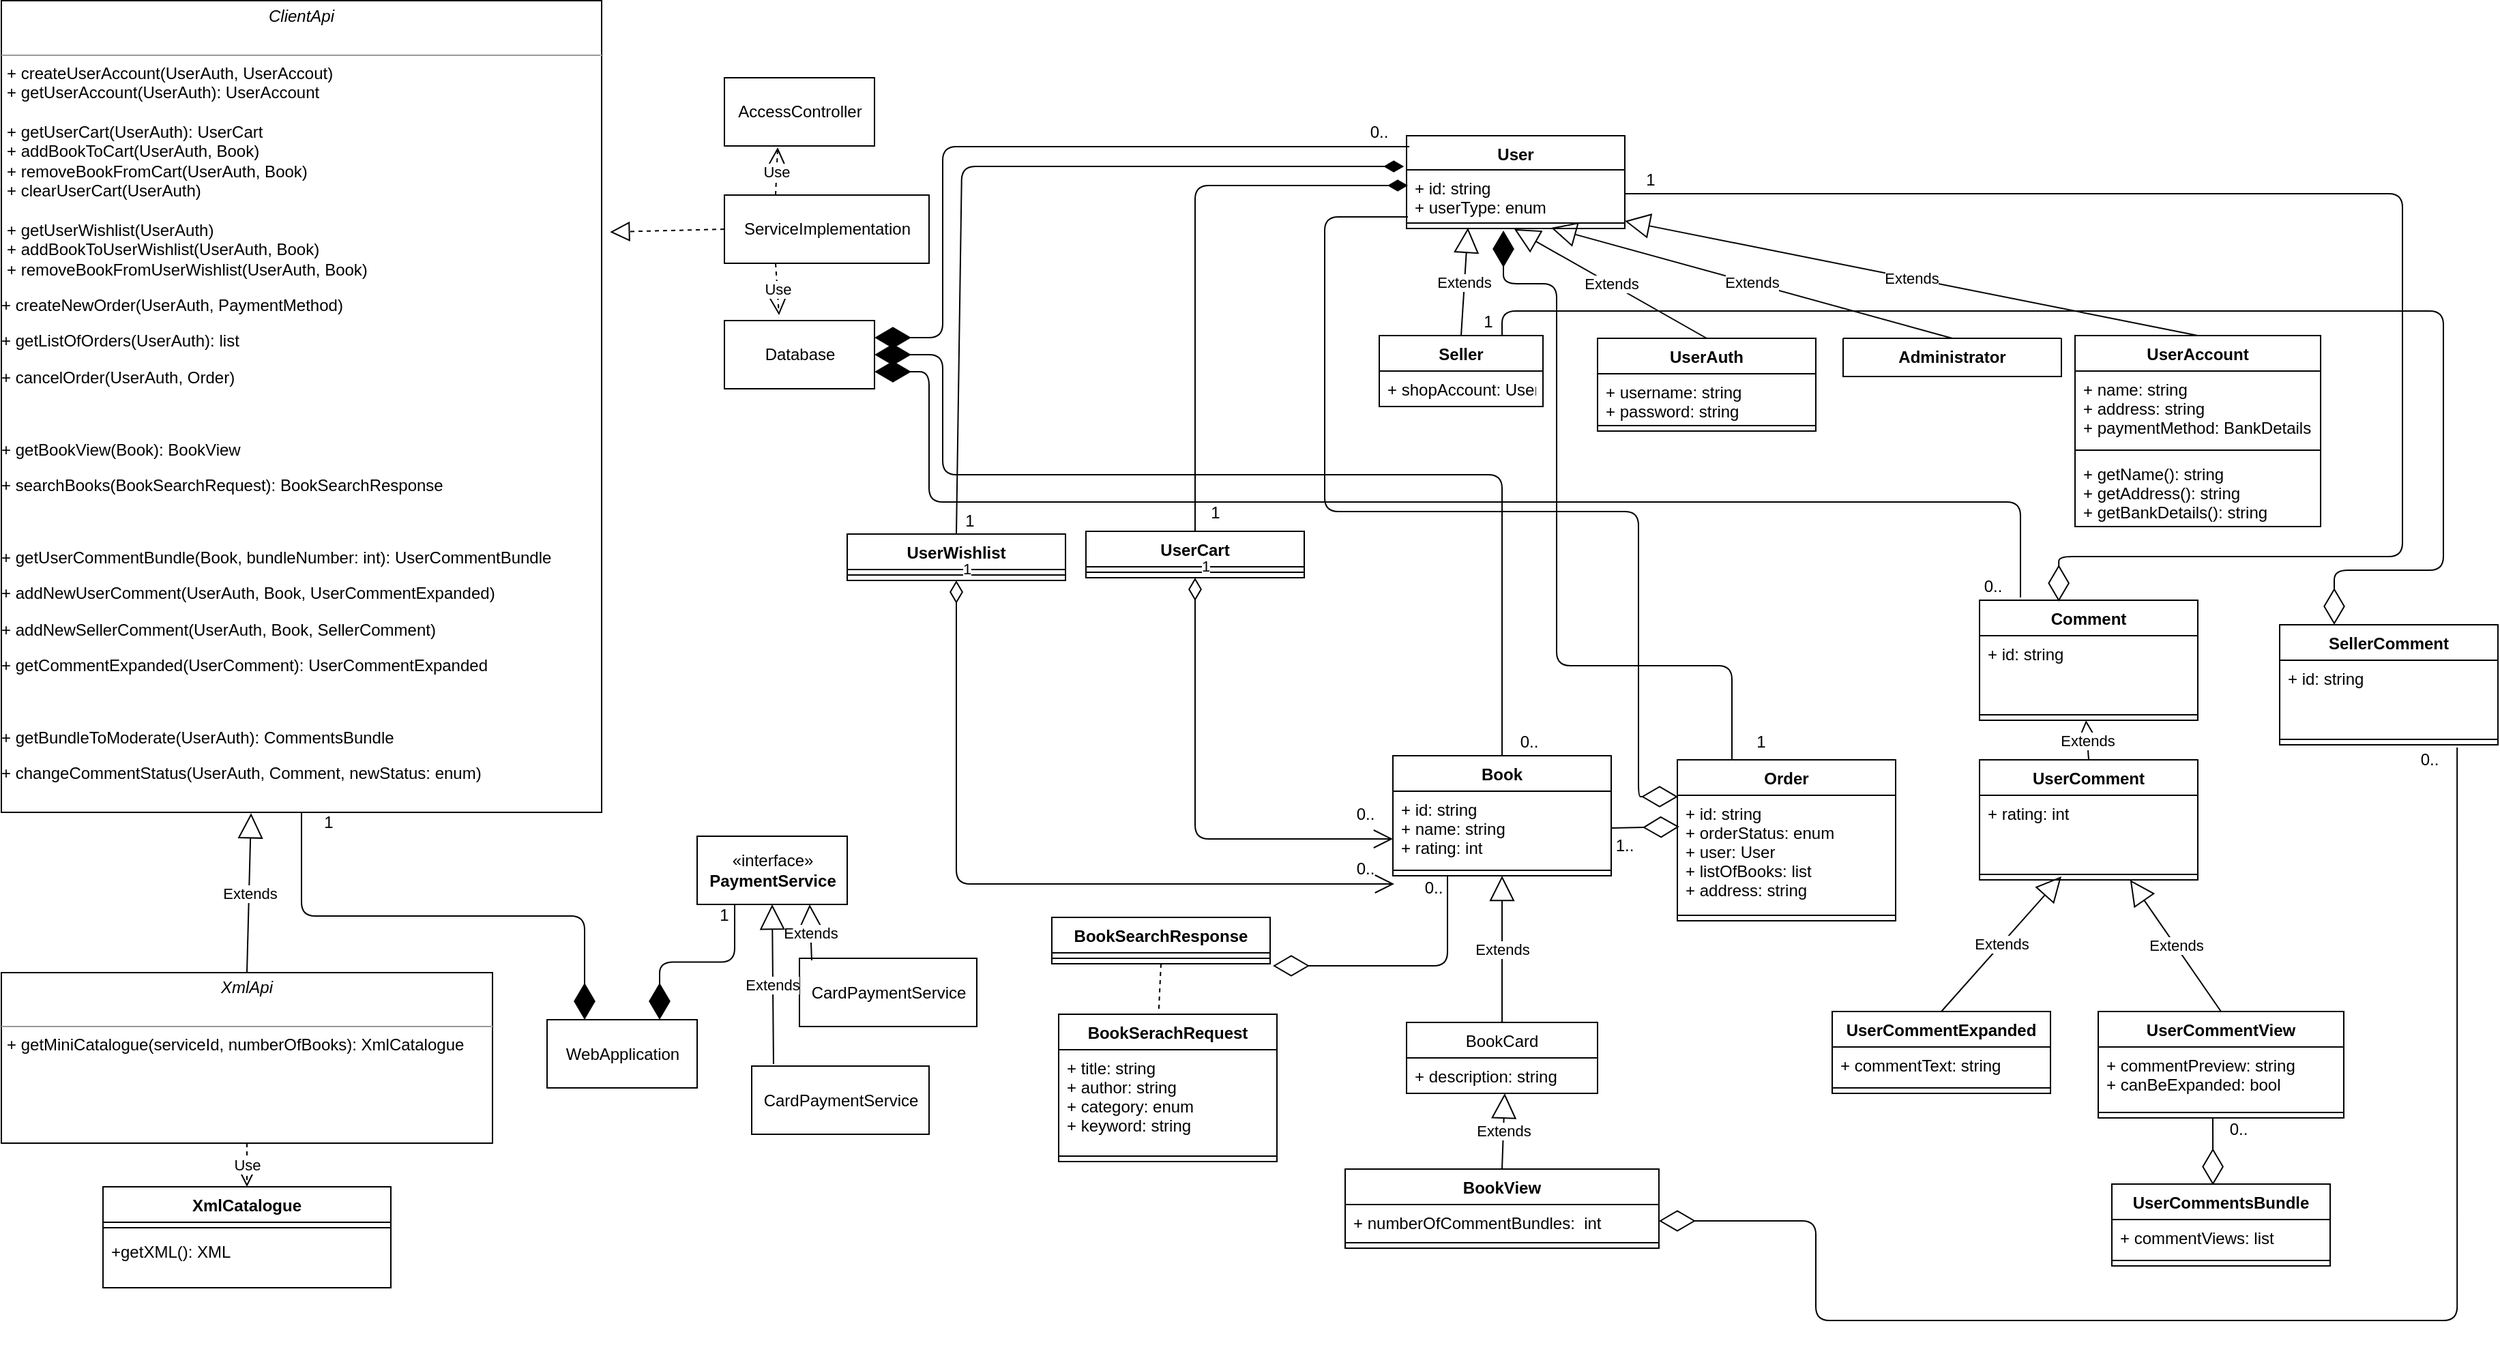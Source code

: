<mxfile version="10.5.9" type="device"><diagram name="Page-1" id="c4acf3e9-155e-7222-9cf6-157b1a14988f"><mxGraphModel dx="2177" dy="759" grid="1" gridSize="10" guides="1" tooltips="1" connect="1" arrows="1" fold="1" page="1" pageScale="1" pageWidth="850" pageHeight="1100" background="#ffffff" math="0" shadow="0"><root><mxCell id="0"/><mxCell id="1" parent="0"/><mxCell id="MMxnJ2Wg02DuiwU2Z0UI-1" value="User" style="swimlane;fontStyle=1;align=center;verticalAlign=top;childLayout=stackLayout;horizontal=1;startSize=25;horizontalStack=0;resizeParent=1;resizeParentMax=0;resizeLast=0;collapsible=1;marginBottom=0;" parent="1" vertex="1"><mxGeometry x="520" y="111.5" width="160" height="68" as="geometry"/></mxCell><mxCell id="MMxnJ2Wg02DuiwU2Z0UI-2" value="+ id: string&#10;+ userType: enum&#10;" style="text;strokeColor=none;fillColor=none;align=left;verticalAlign=top;spacingLeft=4;spacingRight=4;overflow=hidden;rotatable=0;points=[[0,0.5],[1,0.5]];portConstraint=eastwest;" parent="MMxnJ2Wg02DuiwU2Z0UI-1" vertex="1"><mxGeometry y="25" width="160" height="35" as="geometry"/></mxCell><mxCell id="MMxnJ2Wg02DuiwU2Z0UI-3" value="" style="line;strokeWidth=1;fillColor=none;align=left;verticalAlign=middle;spacingTop=-1;spacingLeft=3;spacingRight=3;rotatable=0;labelPosition=right;points=[];portConstraint=eastwest;" parent="MMxnJ2Wg02DuiwU2Z0UI-1" vertex="1"><mxGeometry y="60" width="160" height="8" as="geometry"/></mxCell><mxCell id="MMxnJ2Wg02DuiwU2Z0UI-5" value="UserAccount" style="swimlane;fontStyle=1;align=center;verticalAlign=top;childLayout=stackLayout;horizontal=1;startSize=26;horizontalStack=0;resizeParent=1;resizeParentMax=0;resizeLast=0;collapsible=1;marginBottom=0;" parent="1" vertex="1"><mxGeometry x="1010" y="258" width="180" height="140" as="geometry"/></mxCell><mxCell id="MMxnJ2Wg02DuiwU2Z0UI-6" value="+ name: string&#10;+ address: string&#10;+ paymentMethod: BankDetails&#10;" style="text;strokeColor=none;fillColor=none;align=left;verticalAlign=top;spacingLeft=4;spacingRight=4;overflow=hidden;rotatable=0;points=[[0,0.5],[1,0.5]];portConstraint=eastwest;" parent="MMxnJ2Wg02DuiwU2Z0UI-5" vertex="1"><mxGeometry y="26" width="180" height="54" as="geometry"/></mxCell><mxCell id="MMxnJ2Wg02DuiwU2Z0UI-7" value="" style="line;strokeWidth=1;fillColor=none;align=left;verticalAlign=middle;spacingTop=-1;spacingLeft=3;spacingRight=3;rotatable=0;labelPosition=right;points=[];portConstraint=eastwest;" parent="MMxnJ2Wg02DuiwU2Z0UI-5" vertex="1"><mxGeometry y="80" width="180" height="8" as="geometry"/></mxCell><mxCell id="MMxnJ2Wg02DuiwU2Z0UI-8" value="+ getName(): string&#10;+ getAddress(): string&#10;+ getBankDetails(): string&#10;" style="text;strokeColor=none;fillColor=none;align=left;verticalAlign=top;spacingLeft=4;spacingRight=4;overflow=hidden;rotatable=0;points=[[0,0.5],[1,0.5]];portConstraint=eastwest;" parent="MMxnJ2Wg02DuiwU2Z0UI-5" vertex="1"><mxGeometry y="88" width="180" height="52" as="geometry"/></mxCell><mxCell id="MMxnJ2Wg02DuiwU2Z0UI-9" value="Extends" style="endArrow=block;endSize=16;endFill=0;html=1;exitX=0.5;exitY=0;exitDx=0;exitDy=0;" parent="1" source="MMxnJ2Wg02DuiwU2Z0UI-22" edge="1"><mxGeometry width="160" relative="1" as="geometry"><mxPoint x="360" y="200" as="sourcePoint"/><mxPoint x="599" y="180" as="targetPoint"/></mxGeometry></mxCell><mxCell id="MMxnJ2Wg02DuiwU2Z0UI-22" value="UserAuth" style="swimlane;fontStyle=1;align=center;verticalAlign=top;childLayout=stackLayout;horizontal=1;startSize=26;horizontalStack=0;resizeParent=1;resizeParentMax=0;resizeLast=0;collapsible=1;marginBottom=0;" parent="1" vertex="1"><mxGeometry x="660" y="260" width="160" height="68" as="geometry"/></mxCell><mxCell id="MMxnJ2Wg02DuiwU2Z0UI-23" value="+ username: string&#10;+ password: string&#10;" style="text;strokeColor=none;fillColor=none;align=left;verticalAlign=top;spacingLeft=4;spacingRight=4;overflow=hidden;rotatable=0;points=[[0,0.5],[1,0.5]];portConstraint=eastwest;" parent="MMxnJ2Wg02DuiwU2Z0UI-22" vertex="1"><mxGeometry y="26" width="160" height="34" as="geometry"/></mxCell><mxCell id="MMxnJ2Wg02DuiwU2Z0UI-24" value="" style="line;strokeWidth=1;fillColor=none;align=left;verticalAlign=middle;spacingTop=-1;spacingLeft=3;spacingRight=3;rotatable=0;labelPosition=right;points=[];portConstraint=eastwest;" parent="MMxnJ2Wg02DuiwU2Z0UI-22" vertex="1"><mxGeometry y="60" width="160" height="8" as="geometry"/></mxCell><mxCell id="MMxnJ2Wg02DuiwU2Z0UI-26" value="&lt;p style=&quot;margin: 0px ; margin-top: 4px ; text-align: center&quot;&gt;&lt;i&gt;ClientApi&lt;/i&gt;&lt;/p&gt;&lt;br&gt;&lt;hr size=&quot;1&quot;&gt;&lt;p style=&quot;margin: 0px ; margin-left: 4px&quot;&gt;+ createUserAccount(UserAuth, UserAccout)&lt;/p&gt;&lt;p style=&quot;margin: 0px ; margin-left: 4px&quot;&gt;+ getUserAccount(UserAuth): UserAccount&lt;br&gt;&lt;br&gt;&lt;/p&gt;&lt;p style=&quot;margin: 0px ; margin-left: 4px&quot;&gt;+ getUserCart(UserAuth): UserCart&lt;/p&gt;&lt;p style=&quot;margin: 0px ; margin-left: 4px&quot;&gt;+ addBookToCart(UserAuth, Book)&lt;/p&gt;&lt;p style=&quot;margin: 0px ; margin-left: 4px&quot;&gt;+ removeBookFromCart(UserAuth, Book)&lt;/p&gt;&lt;p style=&quot;margin: 0px ; margin-left: 4px&quot;&gt;+ clearUserCart(UserAuth)&lt;/p&gt;&lt;p style=&quot;margin: 0px ; margin-left: 4px&quot;&gt;&lt;br&gt;&lt;/p&gt;&lt;p style=&quot;margin: 0px ; margin-left: 4px&quot;&gt;+ getUserWishlist(UserAuth)&lt;/p&gt;&lt;p style=&quot;margin: 0px ; margin-left: 4px&quot;&gt;&lt;span&gt;+ addBookToUserWishlist(UserAuth, Book)&lt;/span&gt;&lt;/p&gt;&lt;p style=&quot;margin: 0px ; margin-left: 4px&quot;&gt;&lt;span&gt;+ removeBookFromUserWishlis&lt;/span&gt;&lt;span&gt;t&lt;/span&gt;&lt;span&gt;(UserAuth, Book)&lt;/span&gt;&lt;/p&gt;&lt;p&gt;+ createNewOrder(UserAuth, PaymentMethod)&lt;/p&gt;&lt;p&gt;+ getListOfOrders(UserAuth): li&lt;span&gt;st&lt;/span&gt;&lt;/p&gt;&lt;p&gt;&lt;span&gt;+ cancelOrder(UserAuth, Order)&lt;/span&gt;&lt;/p&gt;&lt;p&gt;&lt;br&gt;&lt;/p&gt;&lt;p&gt;+ getBookView(Book): BookView&lt;/p&gt;&lt;p&gt;&lt;span&gt;+ searchBooks(BookSearchRequest): BookSearchResponse&lt;/span&gt;&lt;br&gt;&lt;/p&gt;&lt;p&gt;&lt;br&gt;&lt;/p&gt;&lt;p&gt;+ getUserCommentBundle(Book, bundleNumber: int): UserCommentBundle&lt;/p&gt;&lt;p&gt;+ addNewUserComment(UserAuth, Book, UserCommentExpanded)&lt;/p&gt;&lt;p&gt;+ addNewSellerComment(UserAuth, Book, SellerComment)&lt;/p&gt;&lt;p&gt;+ getCommentExpanded(UserComment): UserCommentExpanded&lt;/p&gt;&lt;p&gt;&lt;br&gt;&lt;/p&gt;&lt;p&gt;+ getBundleToModerate(UserAuth): CommentsBundle&lt;/p&gt;&lt;p&gt;+ changeCommentStatus(UserAuth, Comment, newStatus: enum)&lt;/p&gt;&lt;p&gt;&lt;br&gt;&lt;/p&gt;&lt;p&gt;+ addBookToCatalogue(SellerToken, BookCard)&lt;/p&gt;" style="verticalAlign=top;align=left;overflow=fill;fontSize=12;fontFamily=Helvetica;html=1;" parent="1" vertex="1"><mxGeometry x="-510" y="12.5" width="440" height="595" as="geometry"/></mxCell><mxCell id="MMxnJ2Wg02DuiwU2Z0UI-27" value="Book" style="swimlane;fontStyle=1;align=center;verticalAlign=top;childLayout=stackLayout;horizontal=1;startSize=26;horizontalStack=0;resizeParent=1;resizeParentMax=0;resizeLast=0;collapsible=1;marginBottom=0;" parent="1" vertex="1"><mxGeometry x="510" y="566" width="160" height="88" as="geometry"/></mxCell><mxCell id="MMxnJ2Wg02DuiwU2Z0UI-28" value="+ id: string&#10;+ name: string&#10;+ rating: int" style="text;strokeColor=none;fillColor=none;align=left;verticalAlign=top;spacingLeft=4;spacingRight=4;overflow=hidden;rotatable=0;points=[[0,0.5],[1,0.5]];portConstraint=eastwest;" parent="MMxnJ2Wg02DuiwU2Z0UI-27" vertex="1"><mxGeometry y="26" width="160" height="54" as="geometry"/></mxCell><mxCell id="MMxnJ2Wg02DuiwU2Z0UI-29" value="" style="line;strokeWidth=1;fillColor=none;align=left;verticalAlign=middle;spacingTop=-1;spacingLeft=3;spacingRight=3;rotatable=0;labelPosition=right;points=[];portConstraint=eastwest;" parent="MMxnJ2Wg02DuiwU2Z0UI-27" vertex="1"><mxGeometry y="80" width="160" height="8" as="geometry"/></mxCell><mxCell id="MMxnJ2Wg02DuiwU2Z0UI-31" value="UserCart" style="swimlane;fontStyle=1;align=center;verticalAlign=top;childLayout=stackLayout;horizontal=1;startSize=26;horizontalStack=0;resizeParent=1;resizeParentMax=0;resizeLast=0;collapsible=1;marginBottom=0;" parent="1" vertex="1"><mxGeometry x="285" y="401.5" width="160" height="34" as="geometry"/></mxCell><mxCell id="MMxnJ2Wg02DuiwU2Z0UI-33" value="" style="line;strokeWidth=1;fillColor=none;align=left;verticalAlign=middle;spacingTop=-1;spacingLeft=3;spacingRight=3;rotatable=0;labelPosition=right;points=[];portConstraint=eastwest;" parent="MMxnJ2Wg02DuiwU2Z0UI-31" vertex="1"><mxGeometry y="26" width="160" height="8" as="geometry"/></mxCell><mxCell id="MMxnJ2Wg02DuiwU2Z0UI-35" value="BookView" style="swimlane;fontStyle=1;align=center;verticalAlign=top;childLayout=stackLayout;horizontal=1;startSize=26;horizontalStack=0;resizeParent=1;resizeParentMax=0;resizeLast=0;collapsible=1;marginBottom=0;" parent="1" vertex="1"><mxGeometry x="475" y="869" width="230" height="58" as="geometry"/></mxCell><mxCell id="MMxnJ2Wg02DuiwU2Z0UI-36" value="+ numberOfCommentBundles:  int&#10;" style="text;strokeColor=none;fillColor=none;align=left;verticalAlign=top;spacingLeft=4;spacingRight=4;overflow=hidden;rotatable=0;points=[[0,0.5],[1,0.5]];portConstraint=eastwest;" parent="MMxnJ2Wg02DuiwU2Z0UI-35" vertex="1"><mxGeometry y="26" width="230" height="24" as="geometry"/></mxCell><mxCell id="MMxnJ2Wg02DuiwU2Z0UI-37" value="" style="line;strokeWidth=1;fillColor=none;align=left;verticalAlign=middle;spacingTop=-1;spacingLeft=3;spacingRight=3;rotatable=0;labelPosition=right;points=[];portConstraint=eastwest;" parent="MMxnJ2Wg02DuiwU2Z0UI-35" vertex="1"><mxGeometry y="50" width="230" height="8" as="geometry"/></mxCell><mxCell id="MMxnJ2Wg02DuiwU2Z0UI-39" value="Extends" style="endArrow=block;endSize=16;endFill=0;html=1;exitX=0.5;exitY=0;exitDx=0;exitDy=0;" parent="1" source="MMxnJ2Wg02DuiwU2Z0UI-5" edge="1"><mxGeometry width="160" relative="1" as="geometry"><mxPoint x="690" y="141.5" as="sourcePoint"/><mxPoint x="680" y="174" as="targetPoint"/></mxGeometry></mxCell><mxCell id="MMxnJ2Wg02DuiwU2Z0UI-41" value="Extends" style="endArrow=block;endSize=16;endFill=0;html=1;entryX=0.5;entryY=1;entryDx=0;entryDy=0;exitX=0.5;exitY=0;exitDx=0;exitDy=0;" parent="1" source="oqZA8oeO_szLCkgXAvqt-63" target="MMxnJ2Wg02DuiwU2Z0UI-27" edge="1"><mxGeometry width="160" relative="1" as="geometry"><mxPoint x="715" y="869" as="sourcePoint"/><mxPoint x="590" y="707" as="targetPoint"/></mxGeometry></mxCell><mxCell id="MMxnJ2Wg02DuiwU2Z0UI-52" value="1" style="endArrow=open;html=1;endSize=12;startArrow=diamondThin;startSize=14;startFill=0;edgeStyle=orthogonalEdgeStyle;align=left;verticalAlign=bottom;exitX=0.5;exitY=1;exitDx=0;exitDy=0;entryX=0;entryY=0.648;entryDx=0;entryDy=0;entryPerimeter=0;" parent="1" source="MMxnJ2Wg02DuiwU2Z0UI-31" target="MMxnJ2Wg02DuiwU2Z0UI-28" edge="1"><mxGeometry x="-1" y="3" relative="1" as="geometry"><mxPoint x="369" y="479" as="sourcePoint"/><mxPoint x="510" y="650" as="targetPoint"/><Array as="points"><mxPoint x="365" y="627"/></Array></mxGeometry></mxCell><mxCell id="MMxnJ2Wg02DuiwU2Z0UI-60" value="BookSerachRequest" style="swimlane;fontStyle=1;align=center;verticalAlign=top;childLayout=stackLayout;horizontal=1;startSize=26;horizontalStack=0;resizeParent=1;resizeParentMax=0;resizeLast=0;collapsible=1;marginBottom=0;" parent="1" vertex="1"><mxGeometry x="265" y="755.5" width="160" height="108" as="geometry"/></mxCell><mxCell id="MMxnJ2Wg02DuiwU2Z0UI-61" value="+ title: string&#10;+ author: string&#10;+ category: enum&#10;+ keyword: string" style="text;strokeColor=none;fillColor=none;align=left;verticalAlign=top;spacingLeft=4;spacingRight=4;overflow=hidden;rotatable=0;points=[[0,0.5],[1,0.5]];portConstraint=eastwest;" parent="MMxnJ2Wg02DuiwU2Z0UI-60" vertex="1"><mxGeometry y="26" width="160" height="74" as="geometry"/></mxCell><mxCell id="MMxnJ2Wg02DuiwU2Z0UI-62" value="" style="line;strokeWidth=1;fillColor=none;align=left;verticalAlign=middle;spacingTop=-1;spacingLeft=3;spacingRight=3;rotatable=0;labelPosition=right;points=[];portConstraint=eastwest;" parent="MMxnJ2Wg02DuiwU2Z0UI-60" vertex="1"><mxGeometry y="100" width="160" height="8" as="geometry"/></mxCell><mxCell id="oqZA8oeO_szLCkgXAvqt-1" value="UserCommentsBundle" style="swimlane;fontStyle=1;align=center;verticalAlign=top;childLayout=stackLayout;horizontal=1;startSize=26;horizontalStack=0;resizeParent=1;resizeParentMax=0;resizeLast=0;collapsible=1;marginBottom=0;" parent="1" vertex="1"><mxGeometry x="1037" y="880" width="160" height="60" as="geometry"/></mxCell><mxCell id="oqZA8oeO_szLCkgXAvqt-2" value="+ commentViews: list&#10;&#10;" style="text;strokeColor=none;fillColor=none;align=left;verticalAlign=top;spacingLeft=4;spacingRight=4;overflow=hidden;rotatable=0;points=[[0,0.5],[1,0.5]];portConstraint=eastwest;" parent="oqZA8oeO_szLCkgXAvqt-1" vertex="1"><mxGeometry y="26" width="160" height="26" as="geometry"/></mxCell><mxCell id="oqZA8oeO_szLCkgXAvqt-3" value="" style="line;strokeWidth=1;fillColor=none;align=left;verticalAlign=middle;spacingTop=-1;spacingLeft=3;spacingRight=3;rotatable=0;labelPosition=right;points=[];portConstraint=eastwest;" parent="oqZA8oeO_szLCkgXAvqt-1" vertex="1"><mxGeometry y="52" width="160" height="8" as="geometry"/></mxCell><mxCell id="oqZA8oeO_szLCkgXAvqt-5" value="UserCommentView" style="swimlane;fontStyle=1;align=center;verticalAlign=top;childLayout=stackLayout;horizontal=1;startSize=26;horizontalStack=0;resizeParent=1;resizeParentMax=0;resizeLast=0;collapsible=1;marginBottom=0;" parent="1" vertex="1"><mxGeometry x="1027" y="753.5" width="180" height="78" as="geometry"/></mxCell><mxCell id="oqZA8oeO_szLCkgXAvqt-6" value="+ commentPreview: string&#10;+ canBeExpanded: bool" style="text;strokeColor=none;fillColor=none;align=left;verticalAlign=top;spacingLeft=4;spacingRight=4;overflow=hidden;rotatable=0;points=[[0,0.5],[1,0.5]];portConstraint=eastwest;" parent="oqZA8oeO_szLCkgXAvqt-5" vertex="1"><mxGeometry y="26" width="180" height="44" as="geometry"/></mxCell><mxCell id="oqZA8oeO_szLCkgXAvqt-7" value="" style="line;strokeWidth=1;fillColor=none;align=left;verticalAlign=middle;spacingTop=-1;spacingLeft=3;spacingRight=3;rotatable=0;labelPosition=right;points=[];portConstraint=eastwest;" parent="oqZA8oeO_szLCkgXAvqt-5" vertex="1"><mxGeometry y="70" width="180" height="8" as="geometry"/></mxCell><mxCell id="oqZA8oeO_szLCkgXAvqt-13" value="UserCommentExpanded" style="swimlane;fontStyle=1;align=center;verticalAlign=top;childLayout=stackLayout;horizontal=1;startSize=26;horizontalStack=0;resizeParent=1;resizeParentMax=0;resizeLast=0;collapsible=1;marginBottom=0;glass=0;" parent="1" vertex="1"><mxGeometry x="832" y="753.5" width="160" height="60" as="geometry"/></mxCell><mxCell id="oqZA8oeO_szLCkgXAvqt-14" value="+ commentText: string" style="text;strokeColor=none;fillColor=none;align=left;verticalAlign=top;spacingLeft=4;spacingRight=4;overflow=hidden;rotatable=0;points=[[0,0.5],[1,0.5]];portConstraint=eastwest;" parent="oqZA8oeO_szLCkgXAvqt-13" vertex="1"><mxGeometry y="26" width="160" height="26" as="geometry"/></mxCell><mxCell id="oqZA8oeO_szLCkgXAvqt-15" value="" style="line;strokeWidth=1;fillColor=none;align=left;verticalAlign=middle;spacingTop=-1;spacingLeft=3;spacingRight=3;rotatable=0;labelPosition=right;points=[];portConstraint=eastwest;" parent="oqZA8oeO_szLCkgXAvqt-13" vertex="1"><mxGeometry y="52" width="160" height="8" as="geometry"/></mxCell><mxCell id="oqZA8oeO_szLCkgXAvqt-17" value="Extends" style="endArrow=block;endSize=16;endFill=0;html=1;exitX=0.5;exitY=0;exitDx=0;exitDy=0;entryX=0.375;entryY=0.688;entryDx=0;entryDy=0;entryPerimeter=0;" parent="1" source="oqZA8oeO_szLCkgXAvqt-13" target="oqZA8oeO_szLCkgXAvqt-11" edge="1"><mxGeometry width="160" relative="1" as="geometry"><mxPoint x="202" y="1621" as="sourcePoint"/><mxPoint x="995.755" y="706.5" as="targetPoint"/></mxGeometry></mxCell><mxCell id="oqZA8oeO_szLCkgXAvqt-24" value="BookSearchResponse" style="swimlane;fontStyle=1;align=center;verticalAlign=top;childLayout=stackLayout;horizontal=1;startSize=26;horizontalStack=0;resizeParent=1;resizeParentMax=0;resizeLast=0;collapsible=1;marginBottom=0;glass=0;" parent="1" vertex="1"><mxGeometry x="260" y="684.5" width="160" height="34" as="geometry"/></mxCell><mxCell id="oqZA8oeO_szLCkgXAvqt-26" value="" style="line;strokeWidth=1;fillColor=none;align=left;verticalAlign=middle;spacingTop=-1;spacingLeft=3;spacingRight=3;rotatable=0;labelPosition=right;points=[];portConstraint=eastwest;" parent="oqZA8oeO_szLCkgXAvqt-24" vertex="1"><mxGeometry y="26" width="160" height="8" as="geometry"/></mxCell><mxCell id="oqZA8oeO_szLCkgXAvqt-32" value="Order" style="swimlane;fontStyle=1;align=center;verticalAlign=top;childLayout=stackLayout;horizontal=1;startSize=26;horizontalStack=0;resizeParent=1;resizeParentMax=0;resizeLast=0;collapsible=1;marginBottom=0;" parent="1" vertex="1"><mxGeometry x="718.5" y="569" width="160" height="118" as="geometry"/></mxCell><mxCell id="oqZA8oeO_szLCkgXAvqt-33" value="+ id: string&#10;+ orderStatus: enum&#10;+ user: User&#10;+ listOfBooks: list&#10;+ address: string" style="text;strokeColor=none;fillColor=none;align=left;verticalAlign=top;spacingLeft=4;spacingRight=4;overflow=hidden;rotatable=0;points=[[0,0.5],[1,0.5]];portConstraint=eastwest;" parent="oqZA8oeO_szLCkgXAvqt-32" vertex="1"><mxGeometry y="26" width="160" height="84" as="geometry"/></mxCell><mxCell id="oqZA8oeO_szLCkgXAvqt-34" value="" style="line;strokeWidth=1;fillColor=none;align=left;verticalAlign=middle;spacingTop=-1;spacingLeft=3;spacingRight=3;rotatable=0;labelPosition=right;points=[];portConstraint=eastwest;" parent="oqZA8oeO_szLCkgXAvqt-32" vertex="1"><mxGeometry y="110" width="160" height="8" as="geometry"/></mxCell><mxCell id="oqZA8oeO_szLCkgXAvqt-38" value="UserWishlist" style="swimlane;fontStyle=1;align=center;verticalAlign=top;childLayout=stackLayout;horizontal=1;startSize=26;horizontalStack=0;resizeParent=1;resizeParentMax=0;resizeLast=0;collapsible=1;marginBottom=0;" parent="1" vertex="1"><mxGeometry x="110" y="403.5" width="160" height="34" as="geometry"/></mxCell><mxCell id="oqZA8oeO_szLCkgXAvqt-40" value="" style="line;strokeWidth=1;fillColor=none;align=left;verticalAlign=middle;spacingTop=-1;spacingLeft=3;spacingRight=3;rotatable=0;labelPosition=right;points=[];portConstraint=eastwest;" parent="oqZA8oeO_szLCkgXAvqt-38" vertex="1"><mxGeometry y="26" width="160" height="8" as="geometry"/></mxCell><mxCell id="oqZA8oeO_szLCkgXAvqt-43" value="1" style="endArrow=open;html=1;endSize=12;startArrow=diamondThin;startSize=14;startFill=0;edgeStyle=orthogonalEdgeStyle;align=left;verticalAlign=bottom;exitX=0.5;exitY=1;exitDx=0;exitDy=0;entryX=0.006;entryY=0.115;entryDx=0;entryDy=0;entryPerimeter=0;" parent="1" source="oqZA8oeO_szLCkgXAvqt-38" edge="1"><mxGeometry x="-1" y="3" relative="1" as="geometry"><mxPoint x="193" y="484" as="sourcePoint"/><mxPoint x="511" y="660" as="targetPoint"/><Array as="points"><mxPoint x="190" y="660"/></Array></mxGeometry></mxCell><mxCell id="oqZA8oeO_szLCkgXAvqt-44" value="Administrator" style="swimlane;fontStyle=1;align=center;verticalAlign=top;childLayout=stackLayout;horizontal=1;startSize=0;horizontalStack=0;resizeParent=1;resizeParentMax=0;resizeLast=0;collapsible=1;marginBottom=0;glass=0;" parent="1" vertex="1"><mxGeometry x="840" y="260" width="160" height="28" as="geometry"/></mxCell><mxCell id="oqZA8oeO_szLCkgXAvqt-48" value="Extends" style="endArrow=block;endSize=16;endFill=0;html=1;exitX=0.5;exitY=0;exitDx=0;exitDy=0;entryX=0.663;entryY=1;entryDx=0;entryDy=0;entryPerimeter=0;" parent="1" source="oqZA8oeO_szLCkgXAvqt-44" edge="1"><mxGeometry width="160" relative="1" as="geometry"><mxPoint x="900.143" y="161.571" as="sourcePoint"/><mxPoint x="626" y="179" as="targetPoint"/></mxGeometry></mxCell><mxCell id="oqZA8oeO_szLCkgXAvqt-50" value="Seller" style="swimlane;fontStyle=1;align=center;verticalAlign=top;childLayout=stackLayout;horizontal=1;startSize=26;horizontalStack=0;resizeParent=1;resizeParentMax=0;resizeLast=0;collapsible=1;marginBottom=0;glass=0;" parent="1" vertex="1"><mxGeometry x="500" y="258" width="120" height="52" as="geometry"/></mxCell><mxCell id="oqZA8oeO_szLCkgXAvqt-51" value="+ shopAccount: User" style="text;strokeColor=none;fillColor=none;align=left;verticalAlign=top;spacingLeft=4;spacingRight=4;overflow=hidden;rotatable=0;points=[[0,0.5],[1,0.5]];portConstraint=eastwest;" parent="oqZA8oeO_szLCkgXAvqt-50" vertex="1"><mxGeometry y="26" width="120" height="26" as="geometry"/></mxCell><mxCell id="oqZA8oeO_szLCkgXAvqt-58" value="Extends" style="endArrow=block;endSize=16;endFill=0;html=1;exitX=0.5;exitY=0;exitDx=0;exitDy=0;entryX=0.281;entryY=1;entryDx=0;entryDy=0;entryPerimeter=0;" parent="1" source="oqZA8oeO_szLCkgXAvqt-50" edge="1"><mxGeometry width="160" relative="1" as="geometry"><mxPoint x="874.429" y="174.429" as="sourcePoint"/><mxPoint x="565" y="179" as="targetPoint"/></mxGeometry></mxCell><mxCell id="oqZA8oeO_szLCkgXAvqt-63" value="BookCard" style="swimlane;fontStyle=0;childLayout=stackLayout;horizontal=1;startSize=26;fillColor=none;horizontalStack=0;resizeParent=1;resizeParentMax=0;resizeLast=0;collapsible=1;marginBottom=0;glass=0;" parent="1" vertex="1"><mxGeometry x="520" y="761.5" width="140" height="52" as="geometry"/></mxCell><mxCell id="oqZA8oeO_szLCkgXAvqt-64" value="+ description: string" style="text;strokeColor=none;fillColor=none;align=left;verticalAlign=top;spacingLeft=4;spacingRight=4;overflow=hidden;rotatable=0;points=[[0,0.5],[1,0.5]];portConstraint=eastwest;" parent="oqZA8oeO_szLCkgXAvqt-63" vertex="1"><mxGeometry y="26" width="140" height="26" as="geometry"/></mxCell><mxCell id="oqZA8oeO_szLCkgXAvqt-68" value="Extends" style="endArrow=block;endSize=16;endFill=0;html=1;entryX=0.514;entryY=1;entryDx=0;entryDy=0;exitX=0.5;exitY=0;exitDx=0;exitDy=0;entryPerimeter=0;" parent="1" source="MMxnJ2Wg02DuiwU2Z0UI-35" target="oqZA8oeO_szLCkgXAvqt-64" edge="1"><mxGeometry width="160" relative="1" as="geometry"><mxPoint x="675.143" y="750.857" as="sourcePoint"/><mxPoint x="809.429" y="753.714" as="targetPoint"/></mxGeometry></mxCell><mxCell id="oqZA8oeO_szLCkgXAvqt-69" value="" style="endArrow=diamondThin;endFill=1;endSize=12;html=1;exitX=0.5;exitY=0;exitDx=0;exitDy=0;entryX=-0.012;entryY=-0.071;entryDx=0;entryDy=0;entryPerimeter=0;" parent="1" source="oqZA8oeO_szLCkgXAvqt-38" target="MMxnJ2Wg02DuiwU2Z0UI-2" edge="1"><mxGeometry width="160" relative="1" as="geometry"><mxPoint x="120" y="180" as="sourcePoint"/><mxPoint x="280" y="180" as="targetPoint"/><Array as="points"><mxPoint x="194" y="134"/></Array></mxGeometry></mxCell><mxCell id="oqZA8oeO_szLCkgXAvqt-70" value="" style="endArrow=diamondThin;endFill=1;endSize=12;html=1;entryX=0.004;entryY=0.268;entryDx=0;entryDy=0;entryPerimeter=0;" parent="1" edge="1"><mxGeometry width="160" relative="1" as="geometry"><mxPoint x="365" y="402" as="sourcePoint"/><mxPoint x="521" y="148" as="targetPoint"/><Array as="points"><mxPoint x="365" y="148"/></Array></mxGeometry></mxCell><mxCell id="oqZA8oeO_szLCkgXAvqt-72" value="&lt;p style=&quot;margin: 0px ; margin-top: 4px ; text-align: center&quot;&gt;&lt;i&gt;XmlApi&lt;/i&gt;&lt;/p&gt;&lt;br&gt;&lt;hr size=&quot;1&quot;&gt;&lt;p style=&quot;margin: 0px ; margin-left: 4px&quot;&gt;+ getMiniCatalogue(serviceId, numberOfBooks): XmlCatalogue&lt;br&gt;&lt;/p&gt;" style="verticalAlign=top;align=left;overflow=fill;fontSize=12;fontFamily=Helvetica;html=1;" parent="1" vertex="1"><mxGeometry x="-510" y="725" width="360" height="125" as="geometry"/></mxCell><mxCell id="oqZA8oeO_szLCkgXAvqt-74" value="XmlCatalogue" style="swimlane;fontStyle=1;align=center;verticalAlign=top;childLayout=stackLayout;horizontal=1;startSize=26;horizontalStack=0;resizeParent=1;resizeParentMax=0;resizeLast=0;collapsible=1;marginBottom=0;glass=0;" parent="1" vertex="1"><mxGeometry x="-435.5" y="882" width="211" height="74" as="geometry"/></mxCell><mxCell id="oqZA8oeO_szLCkgXAvqt-76" value="" style="line;strokeWidth=1;fillColor=none;align=left;verticalAlign=middle;spacingTop=-1;spacingLeft=3;spacingRight=3;rotatable=0;labelPosition=right;points=[];portConstraint=eastwest;" parent="oqZA8oeO_szLCkgXAvqt-74" vertex="1"><mxGeometry y="26" width="211" height="8" as="geometry"/></mxCell><mxCell id="oqZA8oeO_szLCkgXAvqt-77" value="+getXML(): XML&#10;" style="text;strokeColor=none;fillColor=none;align=left;verticalAlign=top;spacingLeft=4;spacingRight=4;overflow=hidden;rotatable=0;points=[[0,0.5],[1,0.5]];portConstraint=eastwest;" parent="oqZA8oeO_szLCkgXAvqt-74" vertex="1"><mxGeometry y="34" width="211" height="40" as="geometry"/></mxCell><mxCell id="ISs5pw6QFzAjn_mwYqbG-2" value="Database" style="html=1;" parent="1" vertex="1"><mxGeometry x="20" y="247" width="110" height="50" as="geometry"/></mxCell><mxCell id="ISs5pw6QFzAjn_mwYqbG-3" value="AccessController" style="html=1;" parent="1" vertex="1"><mxGeometry x="20" y="69" width="110" height="50" as="geometry"/></mxCell><mxCell id="ISs5pw6QFzAjn_mwYqbG-7" value="ServiceImplementation" style="html=1;" parent="1" vertex="1"><mxGeometry x="20" y="155" width="150" height="50" as="geometry"/></mxCell><mxCell id="FZvcIPt-5DXYOZ_6OptT-1" value="" style="endArrow=none;dashed=1;html=1;entryX=0.5;entryY=1;entryDx=0;entryDy=0;exitX=0.459;exitY=-0.037;exitDx=0;exitDy=0;exitPerimeter=0;" edge="1" parent="1" source="MMxnJ2Wg02DuiwU2Z0UI-60" target="oqZA8oeO_szLCkgXAvqt-24"><mxGeometry width="50" height="50" relative="1" as="geometry"><mxPoint x="250" y="850" as="sourcePoint"/><mxPoint x="333" y="747" as="targetPoint"/></mxGeometry></mxCell><mxCell id="FZvcIPt-5DXYOZ_6OptT-3" value="" style="endArrow=diamondThin;endFill=0;endSize=24;html=1;entryX=0.463;entryY=0.012;entryDx=0;entryDy=0;entryPerimeter=0;" edge="1" parent="1" target="oqZA8oeO_szLCkgXAvqt-1"><mxGeometry width="160" relative="1" as="geometry"><mxPoint x="1111" y="832" as="sourcePoint"/><mxPoint x="1180" y="1230" as="targetPoint"/></mxGeometry></mxCell><mxCell id="FZvcIPt-5DXYOZ_6OptT-4" value="" style="endArrow=diamondThin;endFill=0;endSize=24;html=1;exitX=1;exitY=0.5;exitDx=0;exitDy=0;entryX=0.009;entryY=0.274;entryDx=0;entryDy=0;entryPerimeter=0;" edge="1" parent="1" source="MMxnJ2Wg02DuiwU2Z0UI-28" target="oqZA8oeO_szLCkgXAvqt-33"><mxGeometry width="160" relative="1" as="geometry"><mxPoint x="570" y="490" as="sourcePoint"/><mxPoint x="730" y="490" as="targetPoint"/></mxGeometry></mxCell><mxCell id="FZvcIPt-5DXYOZ_6OptT-6" value="" style="endArrow=diamondThin;endFill=0;endSize=24;html=1;entryX=0.003;entryY=0.012;entryDx=0;entryDy=0;entryPerimeter=0;exitX=0.006;exitY=0.81;exitDx=0;exitDy=0;edgeStyle=orthogonalEdgeStyle;exitPerimeter=0;" edge="1" parent="1" target="oqZA8oeO_szLCkgXAvqt-33"><mxGeometry width="160" relative="1" as="geometry"><mxPoint x="521" y="171" as="sourcePoint"/><mxPoint x="750" y="530" as="targetPoint"/><Array as="points"><mxPoint x="460" y="171"/><mxPoint x="460" y="387"/><mxPoint x="690" y="387"/><mxPoint x="690" y="596"/></Array></mxGeometry></mxCell><mxCell id="FZvcIPt-5DXYOZ_6OptT-9" value="" style="endArrow=diamondThin;endFill=1;endSize=24;html=1;entryX=1;entryY=0.25;entryDx=0;entryDy=0;exitX=0.013;exitY=0.118;exitDx=0;exitDy=0;exitPerimeter=0;edgeStyle=orthogonalEdgeStyle;" edge="1" parent="1" source="MMxnJ2Wg02DuiwU2Z0UI-1" target="ISs5pw6QFzAjn_mwYqbG-2"><mxGeometry width="160" relative="1" as="geometry"><mxPoint x="280" y="40" as="sourcePoint"/><mxPoint x="440" y="40" as="targetPoint"/><Array as="points"><mxPoint x="180" y="120"/><mxPoint x="180" y="260"/></Array></mxGeometry></mxCell><mxCell id="FZvcIPt-5DXYOZ_6OptT-10" value="" style="endArrow=diamondThin;endFill=1;endSize=24;html=1;entryX=1;entryY=0.5;entryDx=0;entryDy=0;edgeStyle=orthogonalEdgeStyle;exitX=0.5;exitY=0;exitDx=0;exitDy=0;" edge="1" parent="1" source="MMxnJ2Wg02DuiwU2Z0UI-27" target="ISs5pw6QFzAjn_mwYqbG-2"><mxGeometry width="160" relative="1" as="geometry"><mxPoint x="70" y="340" as="sourcePoint"/><mxPoint x="230" y="340" as="targetPoint"/><Array as="points"><mxPoint x="590" y="360"/><mxPoint x="180" y="360"/><mxPoint x="180" y="272"/></Array></mxGeometry></mxCell><mxCell id="FZvcIPt-5DXYOZ_6OptT-13" value="" style="endArrow=diamondThin;endFill=1;endSize=24;html=1;entryX=0.444;entryY=1.048;entryDx=0;entryDy=0;edgeStyle=orthogonalEdgeStyle;exitX=0.25;exitY=0;exitDx=0;exitDy=0;entryPerimeter=0;" edge="1" parent="1" source="oqZA8oeO_szLCkgXAvqt-32"><mxGeometry width="160" relative="1" as="geometry"><mxPoint x="600" y="576" as="sourcePoint"/><mxPoint x="591" y="181" as="targetPoint"/><Array as="points"><mxPoint x="759" y="500"/><mxPoint x="630" y="500"/><mxPoint x="630" y="220"/><mxPoint x="591" y="220"/></Array></mxGeometry></mxCell><mxCell id="FZvcIPt-5DXYOZ_6OptT-17" value="" style="endArrow=diamondThin;endFill=1;endSize=24;html=1;entryX=1;entryY=0.75;entryDx=0;entryDy=0;edgeStyle=orthogonalEdgeStyle;" edge="1" parent="1" target="ISs5pw6QFzAjn_mwYqbG-2"><mxGeometry width="160" relative="1" as="geometry"><mxPoint x="970" y="450" as="sourcePoint"/><mxPoint x="240" y="380" as="targetPoint"/><Array as="points"><mxPoint x="970" y="380"/><mxPoint x="170" y="380"/><mxPoint x="170" y="285"/></Array></mxGeometry></mxCell><mxCell id="FZvcIPt-5DXYOZ_6OptT-18" value="" style="endArrow=diamondThin;endFill=0;endSize=24;html=1;entryX=1.013;entryY=0.058;entryDx=0;entryDy=0;entryPerimeter=0;edgeStyle=orthogonalEdgeStyle;exitX=0.25;exitY=1;exitDx=0;exitDy=0;" edge="1" parent="1" source="MMxnJ2Wg02DuiwU2Z0UI-27"><mxGeometry width="160" relative="1" as="geometry"><mxPoint x="510" y="680" as="sourcePoint"/><mxPoint x="422" y="720" as="targetPoint"/><Array as="points"><mxPoint x="550" y="720"/></Array></mxGeometry></mxCell><mxCell id="FZvcIPt-5DXYOZ_6OptT-27" value="Use" style="endArrow=open;endSize=12;dashed=1;html=1;exitX=0.25;exitY=1;exitDx=0;exitDy=0;entryX=0.364;entryY=-0.08;entryDx=0;entryDy=0;entryPerimeter=0;" edge="1" parent="1" source="ISs5pw6QFzAjn_mwYqbG-7" target="ISs5pw6QFzAjn_mwYqbG-2"><mxGeometry width="160" relative="1" as="geometry"><mxPoint x="-70" y="310" as="sourcePoint"/><mxPoint x="90" y="310" as="targetPoint"/></mxGeometry></mxCell><mxCell id="FZvcIPt-5DXYOZ_6OptT-28" value="Use" style="endArrow=open;endSize=12;dashed=1;html=1;exitX=0.25;exitY=0;exitDx=0;exitDy=0;entryX=0.355;entryY=1.02;entryDx=0;entryDy=0;entryPerimeter=0;" edge="1" parent="1" source="ISs5pw6QFzAjn_mwYqbG-7" target="ISs5pw6QFzAjn_mwYqbG-3"><mxGeometry width="160" relative="1" as="geometry"><mxPoint x="-60" y="140" as="sourcePoint"/><mxPoint x="100" y="140" as="targetPoint"/></mxGeometry></mxCell><mxCell id="FZvcIPt-5DXYOZ_6OptT-29" value="WebApplication" style="html=1;" vertex="1" parent="1"><mxGeometry x="-110" y="759.5" width="110" height="50" as="geometry"/></mxCell><mxCell id="FZvcIPt-5DXYOZ_6OptT-31" value="«interface»&lt;br&gt;&lt;b&gt;PaymentService&lt;/b&gt;" style="html=1;" vertex="1" parent="1"><mxGeometry y="625" width="110" height="50" as="geometry"/></mxCell><mxCell id="FZvcIPt-5DXYOZ_6OptT-32" value="" style="endArrow=diamondThin;endFill=1;endSize=24;html=1;entryX=0.25;entryY=0;entryDx=0;entryDy=0;exitX=0.5;exitY=1;exitDx=0;exitDy=0;edgeStyle=orthogonalEdgeStyle;" edge="1" parent="1" source="MMxnJ2Wg02DuiwU2Z0UI-26" target="FZvcIPt-5DXYOZ_6OptT-29"><mxGeometry width="160" relative="1" as="geometry"><mxPoint x="-350" y="780" as="sourcePoint"/><mxPoint x="-190" y="780" as="targetPoint"/></mxGeometry></mxCell><mxCell id="FZvcIPt-5DXYOZ_6OptT-33" value="" style="endArrow=diamondThin;endFill=1;endSize=24;html=1;entryX=0.75;entryY=0;entryDx=0;entryDy=0;exitX=0.25;exitY=1;exitDx=0;exitDy=0;edgeStyle=orthogonalEdgeStyle;" edge="1" parent="1" source="FZvcIPt-5DXYOZ_6OptT-31" target="FZvcIPt-5DXYOZ_6OptT-29"><mxGeometry width="160" relative="1" as="geometry"><mxPoint x="-30" y="630" as="sourcePoint"/><mxPoint x="130" y="630" as="targetPoint"/></mxGeometry></mxCell><mxCell id="FZvcIPt-5DXYOZ_6OptT-35" value="CardPaymentService" style="html=1;" vertex="1" parent="1"><mxGeometry x="40" y="793.5" width="130" height="50" as="geometry"/></mxCell><mxCell id="FZvcIPt-5DXYOZ_6OptT-36" value="CardPaymentService" style="html=1;" vertex="1" parent="1"><mxGeometry x="75" y="714.5" width="130" height="50" as="geometry"/></mxCell><mxCell id="FZvcIPt-5DXYOZ_6OptT-37" value="Extends" style="endArrow=block;endSize=16;endFill=0;html=1;entryX=0.75;entryY=1;entryDx=0;entryDy=0;exitX=0.069;exitY=0.03;exitDx=0;exitDy=0;exitPerimeter=0;" edge="1" parent="1" source="FZvcIPt-5DXYOZ_6OptT-36" target="FZvcIPt-5DXYOZ_6OptT-31"><mxGeometry width="160" relative="1" as="geometry"><mxPoint x="-280" y="850" as="sourcePoint"/><mxPoint x="-120" y="850" as="targetPoint"/></mxGeometry></mxCell><mxCell id="FZvcIPt-5DXYOZ_6OptT-38" value="Extends" style="endArrow=block;endSize=16;endFill=0;html=1;exitX=0.123;exitY=-0.03;exitDx=0;exitDy=0;exitPerimeter=0;entryX=0.5;entryY=1;entryDx=0;entryDy=0;" edge="1" parent="1" source="FZvcIPt-5DXYOZ_6OptT-35" target="FZvcIPt-5DXYOZ_6OptT-31"><mxGeometry width="160" relative="1" as="geometry"><mxPoint x="94" y="726" as="sourcePoint"/><mxPoint x="60" y="685" as="targetPoint"/></mxGeometry></mxCell><mxCell id="FZvcIPt-5DXYOZ_6OptT-39" value="Extends" style="endArrow=block;endSize=16;endFill=0;html=1;entryX=0.416;entryY=1.001;entryDx=0;entryDy=0;exitX=0.5;exitY=0;exitDx=0;exitDy=0;entryPerimeter=0;" edge="1" parent="1" source="oqZA8oeO_szLCkgXAvqt-72" target="MMxnJ2Wg02DuiwU2Z0UI-26"><mxGeometry width="160" relative="1" as="geometry"><mxPoint x="-590" y="720" as="sourcePoint"/><mxPoint x="-430" y="720" as="targetPoint"/></mxGeometry></mxCell><mxCell id="FZvcIPt-5DXYOZ_6OptT-40" value="Use" style="endArrow=open;endSize=12;dashed=1;html=1;exitX=0.5;exitY=1;exitDx=0;exitDy=0;entryX=0.5;entryY=0;entryDx=0;entryDy=0;" edge="1" parent="1" source="oqZA8oeO_szLCkgXAvqt-72" target="oqZA8oeO_szLCkgXAvqt-74"><mxGeometry width="160" relative="1" as="geometry"><mxPoint x="-610" y="930" as="sourcePoint"/><mxPoint x="-450" y="930" as="targetPoint"/></mxGeometry></mxCell><mxCell id="oqZA8oeO_szLCkgXAvqt-9" value="UserComment" style="swimlane;fontStyle=1;align=center;verticalAlign=top;childLayout=stackLayout;horizontal=1;startSize=26;horizontalStack=0;resizeParent=1;resizeParentMax=0;resizeLast=0;collapsible=1;marginBottom=0;" parent="1" vertex="1"><mxGeometry x="940" y="569" width="160" height="88" as="geometry"/></mxCell><mxCell id="oqZA8oeO_szLCkgXAvqt-10" value="+ rating: int" style="text;strokeColor=none;fillColor=none;align=left;verticalAlign=top;spacingLeft=4;spacingRight=4;overflow=hidden;rotatable=0;points=[[0,0.5],[1,0.5]];portConstraint=eastwest;" parent="oqZA8oeO_szLCkgXAvqt-9" vertex="1"><mxGeometry y="26" width="160" height="54" as="geometry"/></mxCell><mxCell id="oqZA8oeO_szLCkgXAvqt-11" value="" style="line;strokeWidth=1;fillColor=none;align=left;verticalAlign=middle;spacingTop=-1;spacingLeft=3;spacingRight=3;rotatable=0;labelPosition=right;points=[];portConstraint=eastwest;" parent="oqZA8oeO_szLCkgXAvqt-9" vertex="1"><mxGeometry y="80" width="160" height="8" as="geometry"/></mxCell><mxCell id="FZvcIPt-5DXYOZ_6OptT-45" value="Extends" style="endArrow=block;endSize=16;endFill=0;html=1;exitX=0.5;exitY=0;exitDx=0;exitDy=0;" edge="1" parent="1" source="oqZA8oeO_szLCkgXAvqt-5" target="oqZA8oeO_szLCkgXAvqt-9"><mxGeometry width="160" relative="1" as="geometry"><mxPoint x="1117" y="754" as="sourcePoint"/><mxPoint x="1037" y="540" as="targetPoint"/></mxGeometry></mxCell><mxCell id="FZvcIPt-5DXYOZ_6OptT-46" value="Comment" style="swimlane;fontStyle=1;align=center;verticalAlign=top;childLayout=stackLayout;horizontal=1;startSize=26;horizontalStack=0;resizeParent=1;resizeParentMax=0;resizeLast=0;collapsible=1;marginBottom=0;" vertex="1" parent="1"><mxGeometry x="940" y="452" width="160" height="88" as="geometry"/></mxCell><mxCell id="FZvcIPt-5DXYOZ_6OptT-47" value="+ id: string&#10;&#10;" style="text;strokeColor=none;fillColor=none;align=left;verticalAlign=top;spacingLeft=4;spacingRight=4;overflow=hidden;rotatable=0;points=[[0,0.5],[1,0.5]];portConstraint=eastwest;" vertex="1" parent="FZvcIPt-5DXYOZ_6OptT-46"><mxGeometry y="26" width="160" height="54" as="geometry"/></mxCell><mxCell id="FZvcIPt-5DXYOZ_6OptT-48" value="" style="line;strokeWidth=1;fillColor=none;align=left;verticalAlign=middle;spacingTop=-1;spacingLeft=3;spacingRight=3;rotatable=0;labelPosition=right;points=[];portConstraint=eastwest;" vertex="1" parent="FZvcIPt-5DXYOZ_6OptT-46"><mxGeometry y="80" width="160" height="8" as="geometry"/></mxCell><mxCell id="FZvcIPt-5DXYOZ_6OptT-49" value="Extends" style="endArrow=block;endSize=16;endFill=0;html=1;entryX=0.488;entryY=1;entryDx=0;entryDy=0;entryPerimeter=0;exitX=0.5;exitY=0;exitDx=0;exitDy=0;" edge="1" parent="1" source="oqZA8oeO_szLCkgXAvqt-9" target="FZvcIPt-5DXYOZ_6OptT-48"><mxGeometry width="160" relative="1" as="geometry"><mxPoint x="1170" y="660" as="sourcePoint"/><mxPoint x="1330" y="660" as="targetPoint"/></mxGeometry></mxCell><mxCell id="FZvcIPt-5DXYOZ_6OptT-50" value="SellerComment" style="swimlane;fontStyle=1;align=center;verticalAlign=top;childLayout=stackLayout;horizontal=1;startSize=26;horizontalStack=0;resizeParent=1;resizeParentMax=0;resizeLast=0;collapsible=1;marginBottom=0;" vertex="1" parent="1"><mxGeometry x="1160" y="470" width="160" height="88" as="geometry"/></mxCell><mxCell id="FZvcIPt-5DXYOZ_6OptT-51" value="+ id: string&#10;&#10;" style="text;strokeColor=none;fillColor=none;align=left;verticalAlign=top;spacingLeft=4;spacingRight=4;overflow=hidden;rotatable=0;points=[[0,0.5],[1,0.5]];portConstraint=eastwest;" vertex="1" parent="FZvcIPt-5DXYOZ_6OptT-50"><mxGeometry y="26" width="160" height="54" as="geometry"/></mxCell><mxCell id="FZvcIPt-5DXYOZ_6OptT-52" value="" style="line;strokeWidth=1;fillColor=none;align=left;verticalAlign=middle;spacingTop=-1;spacingLeft=3;spacingRight=3;rotatable=0;labelPosition=right;points=[];portConstraint=eastwest;" vertex="1" parent="FZvcIPt-5DXYOZ_6OptT-50"><mxGeometry y="80" width="160" height="8" as="geometry"/></mxCell><mxCell id="FZvcIPt-5DXYOZ_6OptT-53" value="" style="endArrow=diamondThin;endFill=0;endSize=24;html=1;entryX=0.363;entryY=0.011;entryDx=0;entryDy=0;entryPerimeter=0;exitX=1;exitY=0.5;exitDx=0;exitDy=0;edgeStyle=orthogonalEdgeStyle;" edge="1" parent="1" source="MMxnJ2Wg02DuiwU2Z0UI-2" target="FZvcIPt-5DXYOZ_6OptT-46"><mxGeometry width="160" relative="1" as="geometry"><mxPoint x="850" y="160" as="sourcePoint"/><mxPoint x="1010" y="160" as="targetPoint"/><Array as="points"><mxPoint x="1250" y="154"/><mxPoint x="1250" y="420"/><mxPoint x="998" y="420"/></Array></mxGeometry></mxCell><mxCell id="FZvcIPt-5DXYOZ_6OptT-54" value="" style="endArrow=diamondThin;endFill=0;endSize=24;html=1;entryX=0.25;entryY=0;entryDx=0;entryDy=0;exitX=0.75;exitY=0;exitDx=0;exitDy=0;edgeStyle=orthogonalEdgeStyle;" edge="1" parent="1" source="oqZA8oeO_szLCkgXAvqt-50" target="FZvcIPt-5DXYOZ_6OptT-50"><mxGeometry width="160" relative="1" as="geometry"><mxPoint x="690" y="164" as="sourcePoint"/><mxPoint x="1008" y="463" as="targetPoint"/><Array as="points"><mxPoint x="590" y="240"/><mxPoint x="1280" y="240"/><mxPoint x="1280" y="430"/><mxPoint x="1200" y="430"/></Array></mxGeometry></mxCell><mxCell id="FZvcIPt-5DXYOZ_6OptT-55" value="" style="endArrow=diamondThin;endFill=0;endSize=24;html=1;entryX=1;entryY=0.5;entryDx=0;entryDy=0;exitX=0.813;exitY=1.25;exitDx=0;exitDy=0;exitPerimeter=0;edgeStyle=orthogonalEdgeStyle;" edge="1" parent="1" source="FZvcIPt-5DXYOZ_6OptT-52" target="MMxnJ2Wg02DuiwU2Z0UI-36"><mxGeometry width="160" relative="1" as="geometry"><mxPoint x="880" y="950" as="sourcePoint"/><mxPoint x="1040" y="950" as="targetPoint"/><Array as="points"><mxPoint x="1290" y="980"/><mxPoint x="820" y="980"/><mxPoint x="820" y="907"/></Array></mxGeometry></mxCell><mxCell id="FZvcIPt-5DXYOZ_6OptT-56" value="0.." style="text;html=1;strokeColor=none;fillColor=none;align=center;verticalAlign=middle;whiteSpace=wrap;rounded=0;" vertex="1" parent="1"><mxGeometry x="480" y="99" width="40" height="20" as="geometry"/></mxCell><mxCell id="FZvcIPt-5DXYOZ_6OptT-58" value="0.." style="text;html=1;strokeColor=none;fillColor=none;align=center;verticalAlign=middle;whiteSpace=wrap;rounded=0;" vertex="1" parent="1"><mxGeometry x="470" y="599" width="40" height="20" as="geometry"/></mxCell><mxCell id="FZvcIPt-5DXYOZ_6OptT-59" value="0.." style="text;html=1;strokeColor=none;fillColor=none;align=center;verticalAlign=middle;whiteSpace=wrap;rounded=0;" vertex="1" parent="1"><mxGeometry x="470" y="639" width="40" height="20" as="geometry"/></mxCell><mxCell id="FZvcIPt-5DXYOZ_6OptT-61" value="0.." style="text;html=1;strokeColor=none;fillColor=none;align=center;verticalAlign=middle;whiteSpace=wrap;rounded=0;" vertex="1" parent="1"><mxGeometry x="1250" y="559" width="40" height="20" as="geometry"/></mxCell><mxCell id="FZvcIPt-5DXYOZ_6OptT-62" value="1" style="text;html=1;strokeColor=none;fillColor=none;align=center;verticalAlign=middle;whiteSpace=wrap;rounded=0;" vertex="1" parent="1"><mxGeometry x="678.5" y="134" width="40" height="20" as="geometry"/></mxCell><mxCell id="FZvcIPt-5DXYOZ_6OptT-63" value="1" style="text;html=1;strokeColor=none;fillColor=none;align=center;verticalAlign=middle;whiteSpace=wrap;rounded=0;" vertex="1" parent="1"><mxGeometry x="560" y="238" width="40" height="20" as="geometry"/></mxCell><mxCell id="FZvcIPt-5DXYOZ_6OptT-64" value="0.." style="text;html=1;strokeColor=none;fillColor=none;align=center;verticalAlign=middle;whiteSpace=wrap;rounded=0;" vertex="1" parent="1"><mxGeometry x="1110" y="830" width="40" height="20" as="geometry"/></mxCell><mxCell id="FZvcIPt-5DXYOZ_6OptT-65" value="0.." style="text;html=1;strokeColor=none;fillColor=none;align=center;verticalAlign=middle;whiteSpace=wrap;rounded=0;" vertex="1" parent="1"><mxGeometry x="520" y="653" width="40" height="20" as="geometry"/></mxCell><mxCell id="FZvcIPt-5DXYOZ_6OptT-66" value="1" style="text;html=1;strokeColor=none;fillColor=none;align=center;verticalAlign=middle;whiteSpace=wrap;rounded=0;" vertex="1" parent="1"><mxGeometry y="673" width="40" height="20" as="geometry"/></mxCell><mxCell id="FZvcIPt-5DXYOZ_6OptT-67" value="1" style="text;html=1;strokeColor=none;fillColor=none;align=center;verticalAlign=middle;whiteSpace=wrap;rounded=0;" vertex="1" parent="1"><mxGeometry x="-290" y="605" width="40" height="20" as="geometry"/></mxCell><mxCell id="FZvcIPt-5DXYOZ_6OptT-68" value="1" style="text;html=1;strokeColor=none;fillColor=none;align=center;verticalAlign=middle;whiteSpace=wrap;rounded=0;" vertex="1" parent="1"><mxGeometry x="360" y="378" width="40" height="20" as="geometry"/></mxCell><mxCell id="FZvcIPt-5DXYOZ_6OptT-69" value="1" style="text;html=1;strokeColor=none;fillColor=none;align=center;verticalAlign=middle;whiteSpace=wrap;rounded=0;" vertex="1" parent="1"><mxGeometry x="180" y="383.5" width="40" height="20" as="geometry"/></mxCell><mxCell id="FZvcIPt-5DXYOZ_6OptT-70" value="1.." style="text;html=1;strokeColor=none;fillColor=none;align=center;verticalAlign=middle;whiteSpace=wrap;rounded=0;" vertex="1" parent="1"><mxGeometry x="660" y="622" width="40" height="20" as="geometry"/></mxCell><mxCell id="FZvcIPt-5DXYOZ_6OptT-71" value="1" style="text;html=1;strokeColor=none;fillColor=none;align=center;verticalAlign=middle;whiteSpace=wrap;rounded=0;" vertex="1" parent="1"><mxGeometry x="760" y="546" width="40" height="20" as="geometry"/></mxCell><mxCell id="FZvcIPt-5DXYOZ_6OptT-73" value="0.." style="text;html=1;strokeColor=none;fillColor=none;align=center;verticalAlign=middle;whiteSpace=wrap;rounded=0;" vertex="1" parent="1"><mxGeometry x="590" y="546" width="40" height="20" as="geometry"/></mxCell><mxCell id="FZvcIPt-5DXYOZ_6OptT-74" value="0.." style="text;html=1;strokeColor=none;fillColor=none;align=center;verticalAlign=middle;whiteSpace=wrap;rounded=0;" vertex="1" parent="1"><mxGeometry x="930" y="432" width="40" height="20" as="geometry"/></mxCell><mxCell id="FZvcIPt-5DXYOZ_6OptT-75" value="" style="endArrow=block;dashed=1;endFill=0;endSize=12;html=1;entryX=1.014;entryY=0.285;entryDx=0;entryDy=0;entryPerimeter=0;exitX=0;exitY=0.5;exitDx=0;exitDy=0;" edge="1" parent="1" source="ISs5pw6QFzAjn_mwYqbG-7" target="MMxnJ2Wg02DuiwU2Z0UI-26"><mxGeometry width="160" relative="1" as="geometry"><mxPoint x="10" y="350" as="sourcePoint"/><mxPoint x="170" y="350" as="targetPoint"/></mxGeometry></mxCell></root></mxGraphModel></diagram></mxfile>